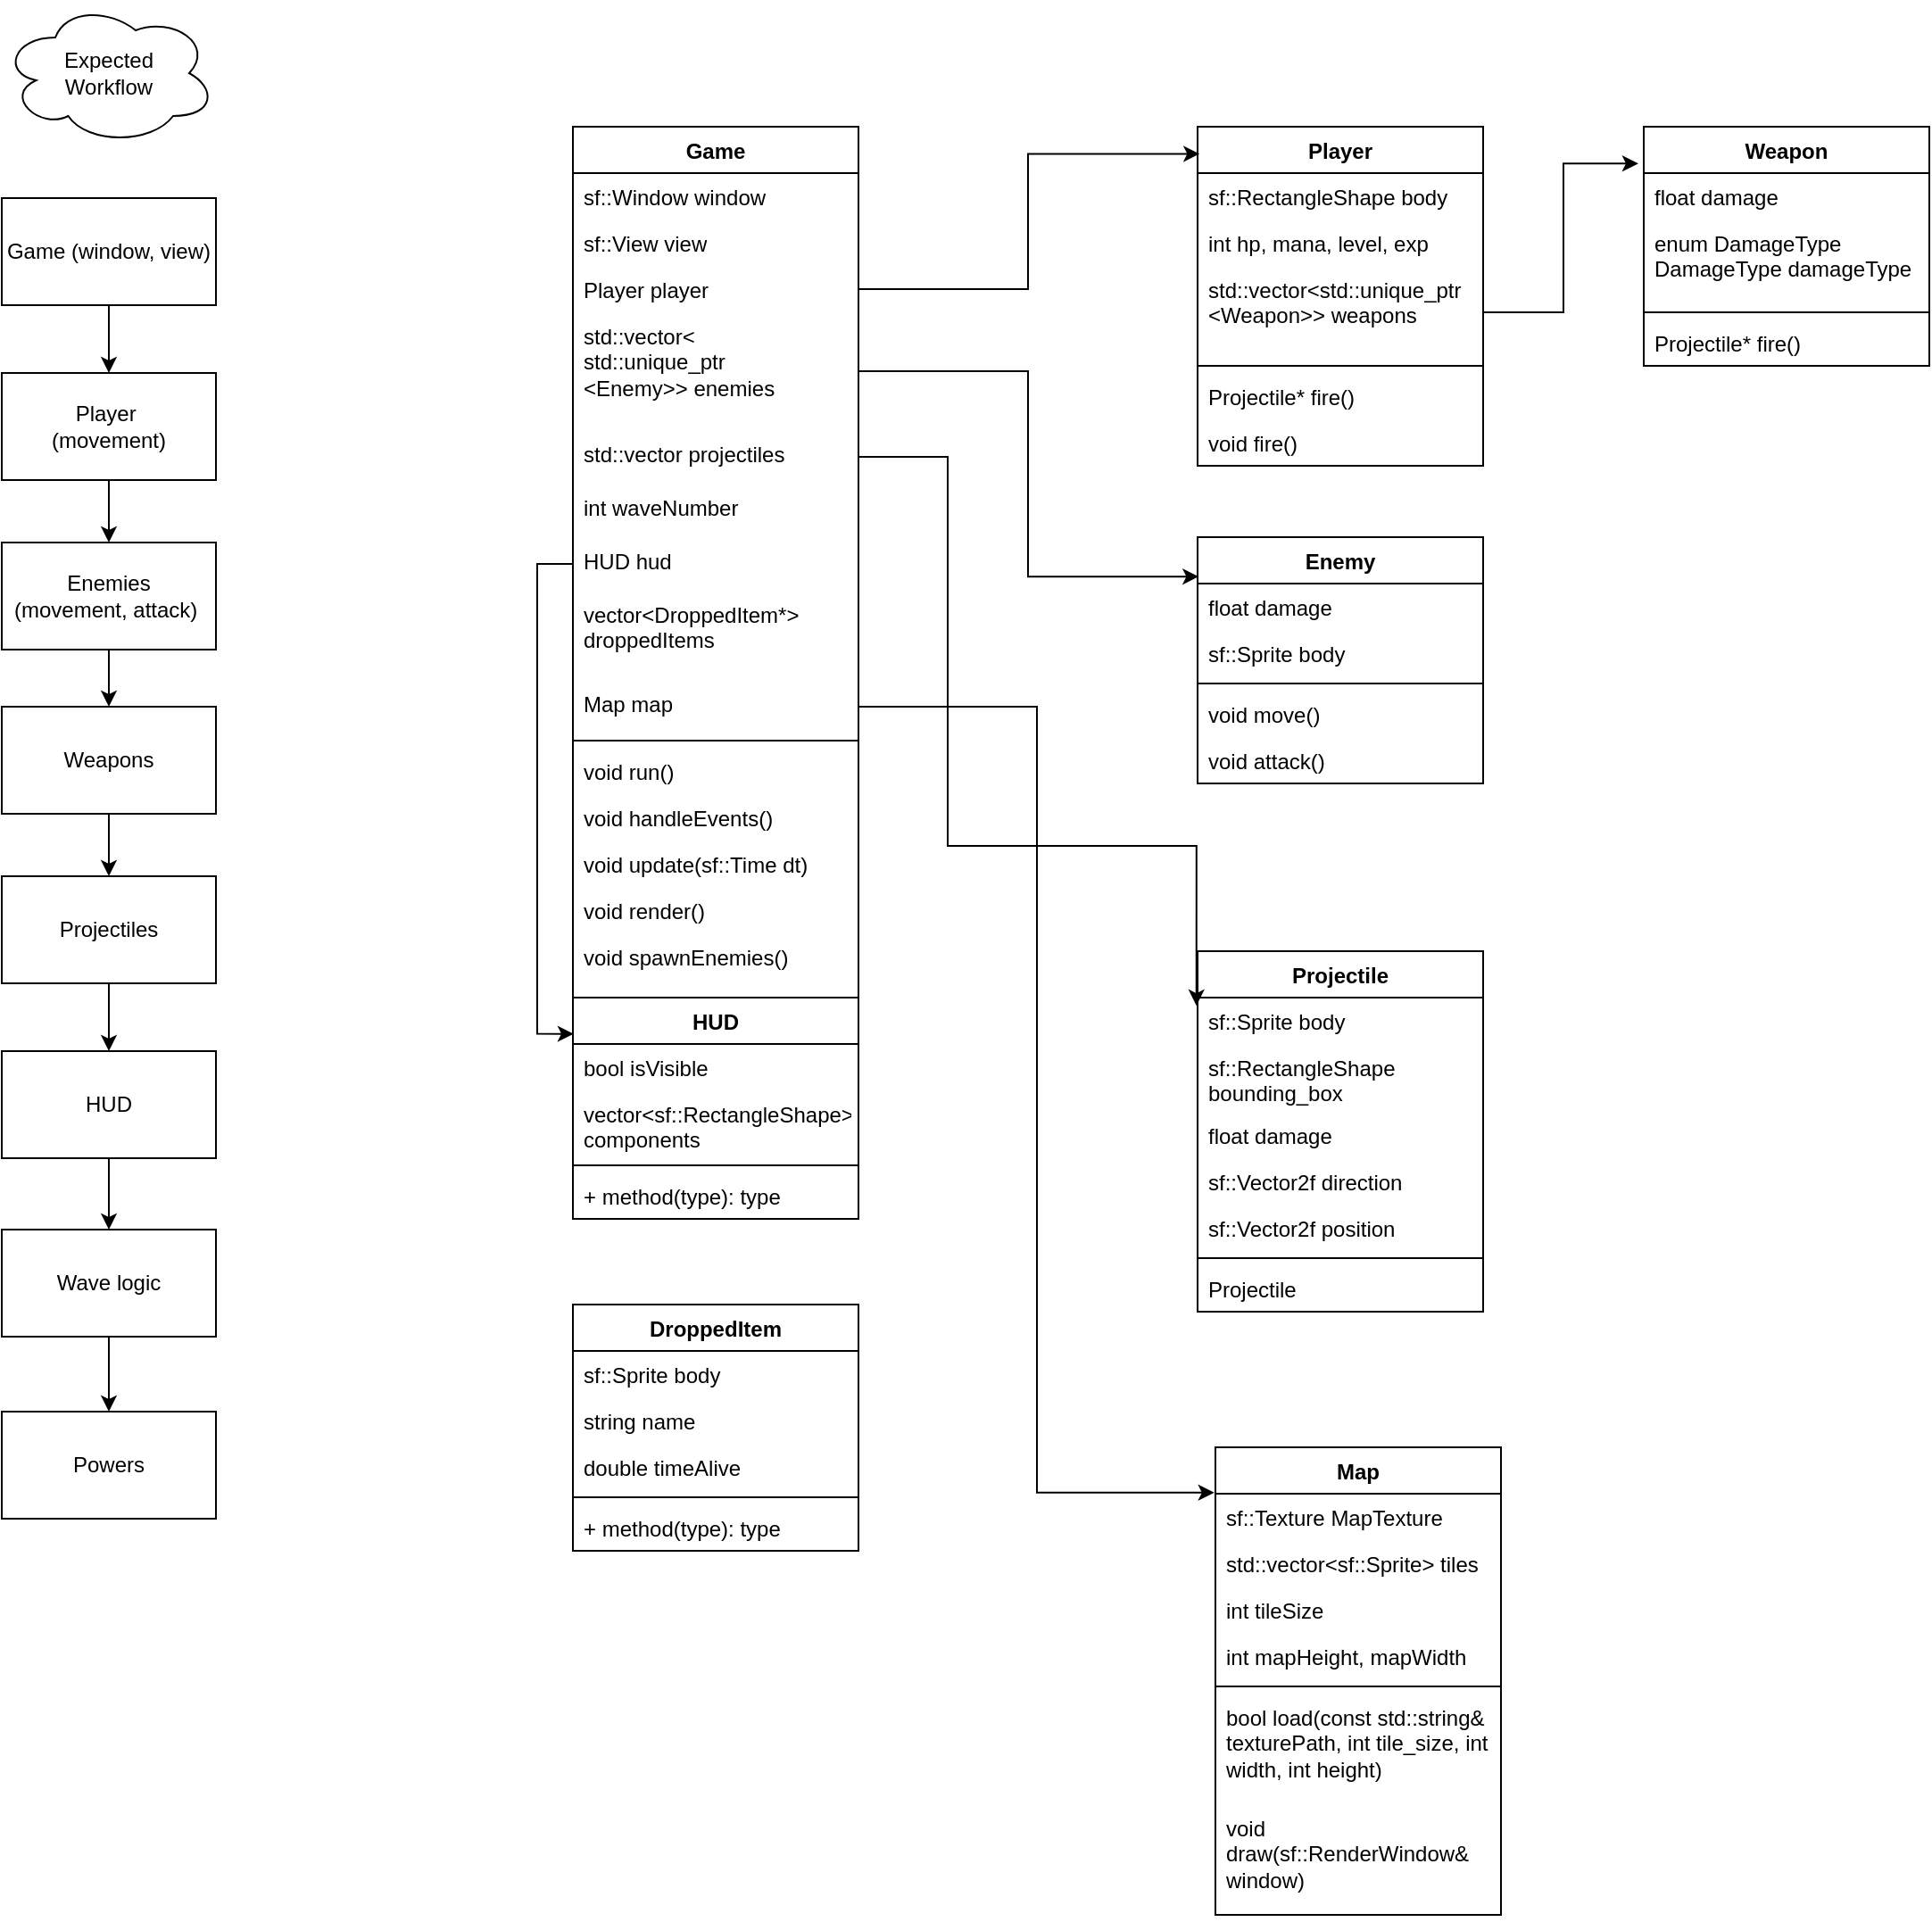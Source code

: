 <mxfile version="27.0.6">
  <diagram name="Page-1" id="6W56YoG6vN-3n1zgZjdf">
    <mxGraphModel dx="1389" dy="887" grid="1" gridSize="10" guides="1" tooltips="1" connect="1" arrows="1" fold="1" page="1" pageScale="1" pageWidth="1169" pageHeight="827" math="0" shadow="0">
      <root>
        <mxCell id="0" />
        <mxCell id="1" parent="0" />
        <mxCell id="QCkP-DEd0vShCooZHFoH-1" value="Game" style="swimlane;fontStyle=1;align=center;verticalAlign=top;childLayout=stackLayout;horizontal=1;startSize=26;horizontalStack=0;resizeParent=1;resizeParentMax=0;resizeLast=0;collapsible=1;marginBottom=0;whiteSpace=wrap;html=1;" parent="1" vertex="1">
          <mxGeometry x="370" y="80" width="160" height="504" as="geometry" />
        </mxCell>
        <mxCell id="QCkP-DEd0vShCooZHFoH-2" value="sf::Window window" style="text;strokeColor=none;fillColor=none;align=left;verticalAlign=top;spacingLeft=4;spacingRight=4;overflow=hidden;rotatable=0;points=[[0,0.5],[1,0.5]];portConstraint=eastwest;whiteSpace=wrap;html=1;" parent="QCkP-DEd0vShCooZHFoH-1" vertex="1">
          <mxGeometry y="26" width="160" height="26" as="geometry" />
        </mxCell>
        <mxCell id="QCkP-DEd0vShCooZHFoH-5" value="sf::View view" style="text;strokeColor=none;fillColor=none;align=left;verticalAlign=top;spacingLeft=4;spacingRight=4;overflow=hidden;rotatable=0;points=[[0,0.5],[1,0.5]];portConstraint=eastwest;whiteSpace=wrap;html=1;" parent="QCkP-DEd0vShCooZHFoH-1" vertex="1">
          <mxGeometry y="52" width="160" height="26" as="geometry" />
        </mxCell>
        <mxCell id="QCkP-DEd0vShCooZHFoH-6" value="Player player" style="text;strokeColor=none;fillColor=none;align=left;verticalAlign=top;spacingLeft=4;spacingRight=4;overflow=hidden;rotatable=0;points=[[0,0.5],[1,0.5]];portConstraint=eastwest;whiteSpace=wrap;html=1;" parent="QCkP-DEd0vShCooZHFoH-1" vertex="1">
          <mxGeometry y="78" width="160" height="26" as="geometry" />
        </mxCell>
        <mxCell id="QCkP-DEd0vShCooZHFoH-8" value="std::vector&amp;lt;&lt;div&gt;std::unique_ptr&lt;/div&gt;&lt;div&gt;&amp;lt;Enemy&amp;gt;&amp;gt; enemies&amp;nbsp;&lt;/div&gt;" style="text;strokeColor=none;fillColor=none;align=left;verticalAlign=top;spacingLeft=4;spacingRight=4;overflow=hidden;rotatable=0;points=[[0,0.5],[1,0.5]];portConstraint=eastwest;whiteSpace=wrap;html=1;" parent="QCkP-DEd0vShCooZHFoH-1" vertex="1">
          <mxGeometry y="104" width="160" height="66" as="geometry" />
        </mxCell>
        <mxCell id="QCkP-DEd0vShCooZHFoH-9" value="std::vector projectiles" style="text;strokeColor=none;fillColor=none;align=left;verticalAlign=top;spacingLeft=4;spacingRight=4;overflow=hidden;rotatable=0;points=[[0,0.5],[1,0.5]];portConstraint=eastwest;whiteSpace=wrap;html=1;" parent="QCkP-DEd0vShCooZHFoH-1" vertex="1">
          <mxGeometry y="170" width="160" height="30" as="geometry" />
        </mxCell>
        <mxCell id="QCkP-DEd0vShCooZHFoH-10" value="int waveNumber" style="text;strokeColor=none;fillColor=none;align=left;verticalAlign=top;spacingLeft=4;spacingRight=4;overflow=hidden;rotatable=0;points=[[0,0.5],[1,0.5]];portConstraint=eastwest;whiteSpace=wrap;html=1;" parent="QCkP-DEd0vShCooZHFoH-1" vertex="1">
          <mxGeometry y="200" width="160" height="30" as="geometry" />
        </mxCell>
        <mxCell id="QCkP-DEd0vShCooZHFoH-11" value="HUD hud&amp;nbsp;" style="text;strokeColor=none;fillColor=none;align=left;verticalAlign=top;spacingLeft=4;spacingRight=4;overflow=hidden;rotatable=0;points=[[0,0.5],[1,0.5]];portConstraint=eastwest;whiteSpace=wrap;html=1;" parent="QCkP-DEd0vShCooZHFoH-1" vertex="1">
          <mxGeometry y="230" width="160" height="30" as="geometry" />
        </mxCell>
        <mxCell id="u_Qp6DeJjfX58o6_9atq-18" value="vector&amp;lt;DroppedItem*&amp;gt; droppedItems" style="text;strokeColor=none;fillColor=none;align=left;verticalAlign=top;spacingLeft=4;spacingRight=4;overflow=hidden;rotatable=0;points=[[0,0.5],[1,0.5]];portConstraint=eastwest;whiteSpace=wrap;html=1;" vertex="1" parent="QCkP-DEd0vShCooZHFoH-1">
          <mxGeometry y="260" width="160" height="50" as="geometry" />
        </mxCell>
        <mxCell id="u_Qp6DeJjfX58o6_9atq-11" value="Map map" style="text;strokeColor=none;fillColor=none;align=left;verticalAlign=top;spacingLeft=4;spacingRight=4;overflow=hidden;rotatable=0;points=[[0,0.5],[1,0.5]];portConstraint=eastwest;whiteSpace=wrap;html=1;" vertex="1" parent="QCkP-DEd0vShCooZHFoH-1">
          <mxGeometry y="310" width="160" height="30" as="geometry" />
        </mxCell>
        <mxCell id="QCkP-DEd0vShCooZHFoH-3" value="" style="line;strokeWidth=1;fillColor=none;align=left;verticalAlign=middle;spacingTop=-1;spacingLeft=3;spacingRight=3;rotatable=0;labelPosition=right;points=[];portConstraint=eastwest;strokeColor=inherit;" parent="QCkP-DEd0vShCooZHFoH-1" vertex="1">
          <mxGeometry y="340" width="160" height="8" as="geometry" />
        </mxCell>
        <mxCell id="QCkP-DEd0vShCooZHFoH-4" value="void run()" style="text;strokeColor=none;fillColor=none;align=left;verticalAlign=top;spacingLeft=4;spacingRight=4;overflow=hidden;rotatable=0;points=[[0,0.5],[1,0.5]];portConstraint=eastwest;whiteSpace=wrap;html=1;" parent="QCkP-DEd0vShCooZHFoH-1" vertex="1">
          <mxGeometry y="348" width="160" height="26" as="geometry" />
        </mxCell>
        <mxCell id="QCkP-DEd0vShCooZHFoH-12" value="void handleEvents()&lt;div&gt;&lt;br/&gt;&lt;/div&gt;" style="text;strokeColor=none;fillColor=none;align=left;verticalAlign=top;spacingLeft=4;spacingRight=4;overflow=hidden;rotatable=0;points=[[0,0.5],[1,0.5]];portConstraint=eastwest;whiteSpace=wrap;html=1;" parent="QCkP-DEd0vShCooZHFoH-1" vertex="1">
          <mxGeometry y="374" width="160" height="26" as="geometry" />
        </mxCell>
        <mxCell id="QCkP-DEd0vShCooZHFoH-13" value="&lt;div&gt;void update(sf::Time dt)&amp;nbsp;&lt;/div&gt;" style="text;strokeColor=none;fillColor=none;align=left;verticalAlign=top;spacingLeft=4;spacingRight=4;overflow=hidden;rotatable=0;points=[[0,0.5],[1,0.5]];portConstraint=eastwest;whiteSpace=wrap;html=1;" parent="QCkP-DEd0vShCooZHFoH-1" vertex="1">
          <mxGeometry y="400" width="160" height="26" as="geometry" />
        </mxCell>
        <mxCell id="QCkP-DEd0vShCooZHFoH-14" value="&lt;div&gt;void render()&lt;br/&gt;&lt;/div&gt;" style="text;strokeColor=none;fillColor=none;align=left;verticalAlign=top;spacingLeft=4;spacingRight=4;overflow=hidden;rotatable=0;points=[[0,0.5],[1,0.5]];portConstraint=eastwest;whiteSpace=wrap;html=1;" parent="QCkP-DEd0vShCooZHFoH-1" vertex="1">
          <mxGeometry y="426" width="160" height="26" as="geometry" />
        </mxCell>
        <mxCell id="QCkP-DEd0vShCooZHFoH-15" value="&lt;div&gt;void spawnEnemies()&lt;br/&gt;&lt;br&gt;&lt;/div&gt;" style="text;strokeColor=none;fillColor=none;align=left;verticalAlign=top;spacingLeft=4;spacingRight=4;overflow=hidden;rotatable=0;points=[[0,0.5],[1,0.5]];portConstraint=eastwest;whiteSpace=wrap;html=1;" parent="QCkP-DEd0vShCooZHFoH-1" vertex="1">
          <mxGeometry y="452" width="160" height="26" as="geometry" />
        </mxCell>
        <mxCell id="QCkP-DEd0vShCooZHFoH-16" value="&lt;div&gt;void updateWave()&lt;/div&gt;" style="text;strokeColor=none;fillColor=none;align=left;verticalAlign=top;spacingLeft=4;spacingRight=4;overflow=hidden;rotatable=0;points=[[0,0.5],[1,0.5]];portConstraint=eastwest;whiteSpace=wrap;html=1;" parent="QCkP-DEd0vShCooZHFoH-1" vertex="1">
          <mxGeometry y="478" width="160" height="26" as="geometry" />
        </mxCell>
        <mxCell id="QCkP-DEd0vShCooZHFoH-17" value="Player" style="swimlane;fontStyle=1;align=center;verticalAlign=top;childLayout=stackLayout;horizontal=1;startSize=26;horizontalStack=0;resizeParent=1;resizeParentMax=0;resizeLast=0;collapsible=1;marginBottom=0;whiteSpace=wrap;html=1;" parent="1" vertex="1">
          <mxGeometry x="720" y="80" width="160" height="190" as="geometry" />
        </mxCell>
        <mxCell id="QCkP-DEd0vShCooZHFoH-18" value="sf::RectangleShape body" style="text;strokeColor=none;fillColor=none;align=left;verticalAlign=top;spacingLeft=4;spacingRight=4;overflow=hidden;rotatable=0;points=[[0,0.5],[1,0.5]];portConstraint=eastwest;whiteSpace=wrap;html=1;" parent="QCkP-DEd0vShCooZHFoH-17" vertex="1">
          <mxGeometry y="26" width="160" height="26" as="geometry" />
        </mxCell>
        <mxCell id="QCkP-DEd0vShCooZHFoH-21" value="int hp, mana, level, exp&lt;div&gt;&lt;br/&gt;&lt;/div&gt;" style="text;strokeColor=none;fillColor=none;align=left;verticalAlign=top;spacingLeft=4;spacingRight=4;overflow=hidden;rotatable=0;points=[[0,0.5],[1,0.5]];portConstraint=eastwest;whiteSpace=wrap;html=1;" parent="QCkP-DEd0vShCooZHFoH-17" vertex="1">
          <mxGeometry y="52" width="160" height="26" as="geometry" />
        </mxCell>
        <mxCell id="QCkP-DEd0vShCooZHFoH-22" value="&lt;div&gt;std::vector&amp;lt;std::unique_ptr&lt;/div&gt;&lt;div&gt;&amp;lt;Weapon&amp;gt;&amp;gt; weapons&lt;/div&gt;" style="text;strokeColor=none;fillColor=none;align=left;verticalAlign=top;spacingLeft=4;spacingRight=4;overflow=hidden;rotatable=0;points=[[0,0.5],[1,0.5]];portConstraint=eastwest;whiteSpace=wrap;html=1;" parent="QCkP-DEd0vShCooZHFoH-17" vertex="1">
          <mxGeometry y="78" width="160" height="52" as="geometry" />
        </mxCell>
        <mxCell id="QCkP-DEd0vShCooZHFoH-19" value="" style="line;strokeWidth=1;fillColor=none;align=left;verticalAlign=middle;spacingTop=-1;spacingLeft=3;spacingRight=3;rotatable=0;labelPosition=right;points=[];portConstraint=eastwest;strokeColor=inherit;" parent="QCkP-DEd0vShCooZHFoH-17" vertex="1">
          <mxGeometry y="130" width="160" height="8" as="geometry" />
        </mxCell>
        <mxCell id="QCkP-DEd0vShCooZHFoH-20" value="Projectile* fire()" style="text;strokeColor=none;fillColor=none;align=left;verticalAlign=top;spacingLeft=4;spacingRight=4;overflow=hidden;rotatable=0;points=[[0,0.5],[1,0.5]];portConstraint=eastwest;whiteSpace=wrap;html=1;" parent="QCkP-DEd0vShCooZHFoH-17" vertex="1">
          <mxGeometry y="138" width="160" height="26" as="geometry" />
        </mxCell>
        <mxCell id="u_Qp6DeJjfX58o6_9atq-1" value="void fire()" style="text;strokeColor=none;fillColor=none;align=left;verticalAlign=top;spacingLeft=4;spacingRight=4;overflow=hidden;rotatable=0;points=[[0,0.5],[1,0.5]];portConstraint=eastwest;whiteSpace=wrap;html=1;" vertex="1" parent="QCkP-DEd0vShCooZHFoH-17">
          <mxGeometry y="164" width="160" height="26" as="geometry" />
        </mxCell>
        <mxCell id="QCkP-DEd0vShCooZHFoH-32" value="" style="edgeStyle=orthogonalEdgeStyle;rounded=0;orthogonalLoop=1;jettySize=auto;html=1;" parent="1" source="QCkP-DEd0vShCooZHFoH-23" target="QCkP-DEd0vShCooZHFoH-24" edge="1">
          <mxGeometry relative="1" as="geometry" />
        </mxCell>
        <mxCell id="QCkP-DEd0vShCooZHFoH-23" value="&lt;div&gt;Game (window, view)&lt;/div&gt;" style="rounded=0;whiteSpace=wrap;html=1;" parent="1" vertex="1">
          <mxGeometry x="50" y="120" width="120" height="60" as="geometry" />
        </mxCell>
        <mxCell id="QCkP-DEd0vShCooZHFoH-33" value="" style="edgeStyle=orthogonalEdgeStyle;rounded=0;orthogonalLoop=1;jettySize=auto;html=1;" parent="1" source="QCkP-DEd0vShCooZHFoH-24" target="QCkP-DEd0vShCooZHFoH-25" edge="1">
          <mxGeometry relative="1" as="geometry" />
        </mxCell>
        <mxCell id="QCkP-DEd0vShCooZHFoH-24" value="Player&amp;nbsp;&lt;div&gt;(movement)&lt;/div&gt;" style="rounded=0;whiteSpace=wrap;html=1;" parent="1" vertex="1">
          <mxGeometry x="50" y="218" width="120" height="60" as="geometry" />
        </mxCell>
        <mxCell id="QCkP-DEd0vShCooZHFoH-34" value="" style="edgeStyle=orthogonalEdgeStyle;rounded=0;orthogonalLoop=1;jettySize=auto;html=1;" parent="1" source="QCkP-DEd0vShCooZHFoH-25" target="QCkP-DEd0vShCooZHFoH-26" edge="1">
          <mxGeometry relative="1" as="geometry" />
        </mxCell>
        <mxCell id="QCkP-DEd0vShCooZHFoH-25" value="Enemies&lt;div&gt;(movement, attack)&amp;nbsp;&lt;/div&gt;" style="rounded=0;whiteSpace=wrap;html=1;" parent="1" vertex="1">
          <mxGeometry x="50" y="313" width="120" height="60" as="geometry" />
        </mxCell>
        <mxCell id="QCkP-DEd0vShCooZHFoH-35" value="" style="edgeStyle=orthogonalEdgeStyle;rounded=0;orthogonalLoop=1;jettySize=auto;html=1;" parent="1" source="QCkP-DEd0vShCooZHFoH-26" target="QCkP-DEd0vShCooZHFoH-27" edge="1">
          <mxGeometry relative="1" as="geometry" />
        </mxCell>
        <mxCell id="QCkP-DEd0vShCooZHFoH-26" value="Weapons" style="rounded=0;whiteSpace=wrap;html=1;" parent="1" vertex="1">
          <mxGeometry x="50" y="405" width="120" height="60" as="geometry" />
        </mxCell>
        <mxCell id="QCkP-DEd0vShCooZHFoH-36" value="" style="edgeStyle=orthogonalEdgeStyle;rounded=0;orthogonalLoop=1;jettySize=auto;html=1;" parent="1" source="QCkP-DEd0vShCooZHFoH-27" target="QCkP-DEd0vShCooZHFoH-28" edge="1">
          <mxGeometry relative="1" as="geometry" />
        </mxCell>
        <mxCell id="QCkP-DEd0vShCooZHFoH-27" value="Projectiles" style="rounded=0;whiteSpace=wrap;html=1;" parent="1" vertex="1">
          <mxGeometry x="50" y="500" width="120" height="60" as="geometry" />
        </mxCell>
        <mxCell id="QCkP-DEd0vShCooZHFoH-37" value="" style="edgeStyle=orthogonalEdgeStyle;rounded=0;orthogonalLoop=1;jettySize=auto;html=1;" parent="1" source="QCkP-DEd0vShCooZHFoH-28" target="QCkP-DEd0vShCooZHFoH-29" edge="1">
          <mxGeometry relative="1" as="geometry" />
        </mxCell>
        <mxCell id="QCkP-DEd0vShCooZHFoH-28" value="HUD" style="rounded=0;whiteSpace=wrap;html=1;" parent="1" vertex="1">
          <mxGeometry x="50" y="598" width="120" height="60" as="geometry" />
        </mxCell>
        <mxCell id="QCkP-DEd0vShCooZHFoH-38" value="" style="edgeStyle=orthogonalEdgeStyle;rounded=0;orthogonalLoop=1;jettySize=auto;html=1;" parent="1" source="QCkP-DEd0vShCooZHFoH-29" edge="1">
          <mxGeometry relative="1" as="geometry">
            <mxPoint x="110" y="800" as="targetPoint" />
          </mxGeometry>
        </mxCell>
        <mxCell id="QCkP-DEd0vShCooZHFoH-29" value="Wave logic" style="rounded=0;whiteSpace=wrap;html=1;" parent="1" vertex="1">
          <mxGeometry x="50" y="698" width="120" height="60" as="geometry" />
        </mxCell>
        <mxCell id="QCkP-DEd0vShCooZHFoH-30" value="Powers" style="rounded=0;whiteSpace=wrap;html=1;" parent="1" vertex="1">
          <mxGeometry x="50" y="800" width="120" height="60" as="geometry" />
        </mxCell>
        <mxCell id="QCkP-DEd0vShCooZHFoH-39" value="&lt;div&gt;Expected&lt;/div&gt;Workflow" style="ellipse;shape=cloud;whiteSpace=wrap;html=1;" parent="1" vertex="1">
          <mxGeometry x="50" y="10" width="120" height="80" as="geometry" />
        </mxCell>
        <mxCell id="QCkP-DEd0vShCooZHFoH-47" value="Enemy" style="swimlane;fontStyle=1;align=center;verticalAlign=top;childLayout=stackLayout;horizontal=1;startSize=26;horizontalStack=0;resizeParent=1;resizeParentMax=0;resizeLast=0;collapsible=1;marginBottom=0;whiteSpace=wrap;html=1;" parent="1" vertex="1">
          <mxGeometry x="720" y="310" width="160" height="138" as="geometry" />
        </mxCell>
        <mxCell id="QCkP-DEd0vShCooZHFoH-48" value="float damage" style="text;strokeColor=none;fillColor=none;align=left;verticalAlign=top;spacingLeft=4;spacingRight=4;overflow=hidden;rotatable=0;points=[[0,0.5],[1,0.5]];portConstraint=eastwest;whiteSpace=wrap;html=1;" parent="QCkP-DEd0vShCooZHFoH-47" vertex="1">
          <mxGeometry y="26" width="160" height="26" as="geometry" />
        </mxCell>
        <mxCell id="u_Qp6DeJjfX58o6_9atq-14" value="sf::Sprite body" style="text;strokeColor=none;fillColor=none;align=left;verticalAlign=top;spacingLeft=4;spacingRight=4;overflow=hidden;rotatable=0;points=[[0,0.5],[1,0.5]];portConstraint=eastwest;whiteSpace=wrap;html=1;" vertex="1" parent="QCkP-DEd0vShCooZHFoH-47">
          <mxGeometry y="52" width="160" height="26" as="geometry" />
        </mxCell>
        <mxCell id="QCkP-DEd0vShCooZHFoH-49" value="" style="line;strokeWidth=1;fillColor=none;align=left;verticalAlign=middle;spacingTop=-1;spacingLeft=3;spacingRight=3;rotatable=0;labelPosition=right;points=[];portConstraint=eastwest;strokeColor=inherit;" parent="QCkP-DEd0vShCooZHFoH-47" vertex="1">
          <mxGeometry y="78" width="160" height="8" as="geometry" />
        </mxCell>
        <mxCell id="QCkP-DEd0vShCooZHFoH-50" value="void move()&lt;div&gt;&lt;br&gt;&lt;/div&gt;" style="text;strokeColor=none;fillColor=none;align=left;verticalAlign=top;spacingLeft=4;spacingRight=4;overflow=hidden;rotatable=0;points=[[0,0.5],[1,0.5]];portConstraint=eastwest;whiteSpace=wrap;html=1;" parent="QCkP-DEd0vShCooZHFoH-47" vertex="1">
          <mxGeometry y="86" width="160" height="26" as="geometry" />
        </mxCell>
        <mxCell id="u_Qp6DeJjfX58o6_9atq-17" value="&lt;div&gt;void attack()&lt;/div&gt;" style="text;strokeColor=none;fillColor=none;align=left;verticalAlign=top;spacingLeft=4;spacingRight=4;overflow=hidden;rotatable=0;points=[[0,0.5],[1,0.5]];portConstraint=eastwest;whiteSpace=wrap;html=1;" vertex="1" parent="QCkP-DEd0vShCooZHFoH-47">
          <mxGeometry y="112" width="160" height="26" as="geometry" />
        </mxCell>
        <mxCell id="QCkP-DEd0vShCooZHFoH-52" style="edgeStyle=orthogonalEdgeStyle;rounded=0;orthogonalLoop=1;jettySize=auto;html=1;exitX=1;exitY=0.5;exitDx=0;exitDy=0;entryX=0.007;entryY=0.08;entryDx=0;entryDy=0;entryPerimeter=0;" parent="1" source="QCkP-DEd0vShCooZHFoH-6" target="QCkP-DEd0vShCooZHFoH-17" edge="1">
          <mxGeometry relative="1" as="geometry" />
        </mxCell>
        <mxCell id="QCkP-DEd0vShCooZHFoH-53" style="edgeStyle=orthogonalEdgeStyle;rounded=0;orthogonalLoop=1;jettySize=auto;html=1;exitX=1;exitY=0.5;exitDx=0;exitDy=0;entryX=0.004;entryY=0.16;entryDx=0;entryDy=0;entryPerimeter=0;" parent="1" source="QCkP-DEd0vShCooZHFoH-8" target="QCkP-DEd0vShCooZHFoH-47" edge="1">
          <mxGeometry relative="1" as="geometry" />
        </mxCell>
        <mxCell id="QCkP-DEd0vShCooZHFoH-54" value="Projectile" style="swimlane;fontStyle=1;align=center;verticalAlign=top;childLayout=stackLayout;horizontal=1;startSize=26;horizontalStack=0;resizeParent=1;resizeParentMax=0;resizeLast=0;collapsible=1;marginBottom=0;whiteSpace=wrap;html=1;" parent="1" vertex="1">
          <mxGeometry x="720" y="542" width="160" height="202" as="geometry" />
        </mxCell>
        <mxCell id="QCkP-DEd0vShCooZHFoH-55" value="sf::Sprite body" style="text;strokeColor=none;fillColor=none;align=left;verticalAlign=top;spacingLeft=4;spacingRight=4;overflow=hidden;rotatable=0;points=[[0,0.5],[1,0.5]];portConstraint=eastwest;whiteSpace=wrap;html=1;" parent="QCkP-DEd0vShCooZHFoH-54" vertex="1">
          <mxGeometry y="26" width="160" height="26" as="geometry" />
        </mxCell>
        <mxCell id="u_Qp6DeJjfX58o6_9atq-16" value="sf::RectangleShape bounding_box" style="text;strokeColor=none;fillColor=none;align=left;verticalAlign=top;spacingLeft=4;spacingRight=4;overflow=hidden;rotatable=0;points=[[0,0.5],[1,0.5]];portConstraint=eastwest;whiteSpace=wrap;html=1;" vertex="1" parent="QCkP-DEd0vShCooZHFoH-54">
          <mxGeometry y="52" width="160" height="38" as="geometry" />
        </mxCell>
        <mxCell id="u_Qp6DeJjfX58o6_9atq-15" value="float damage&amp;nbsp;" style="text;strokeColor=none;fillColor=none;align=left;verticalAlign=top;spacingLeft=4;spacingRight=4;overflow=hidden;rotatable=0;points=[[0,0.5],[1,0.5]];portConstraint=eastwest;whiteSpace=wrap;html=1;" vertex="1" parent="QCkP-DEd0vShCooZHFoH-54">
          <mxGeometry y="90" width="160" height="26" as="geometry" />
        </mxCell>
        <mxCell id="u_Qp6DeJjfX58o6_9atq-25" value="sf::Vector2f direction" style="text;strokeColor=none;fillColor=none;align=left;verticalAlign=top;spacingLeft=4;spacingRight=4;overflow=hidden;rotatable=0;points=[[0,0.5],[1,0.5]];portConstraint=eastwest;whiteSpace=wrap;html=1;" vertex="1" parent="QCkP-DEd0vShCooZHFoH-54">
          <mxGeometry y="116" width="160" height="26" as="geometry" />
        </mxCell>
        <mxCell id="u_Qp6DeJjfX58o6_9atq-26" value="sf::Vector2f position" style="text;strokeColor=none;fillColor=none;align=left;verticalAlign=top;spacingLeft=4;spacingRight=4;overflow=hidden;rotatable=0;points=[[0,0.5],[1,0.5]];portConstraint=eastwest;whiteSpace=wrap;html=1;" vertex="1" parent="QCkP-DEd0vShCooZHFoH-54">
          <mxGeometry y="142" width="160" height="26" as="geometry" />
        </mxCell>
        <mxCell id="QCkP-DEd0vShCooZHFoH-56" value="" style="line;strokeWidth=1;fillColor=none;align=left;verticalAlign=middle;spacingTop=-1;spacingLeft=3;spacingRight=3;rotatable=0;labelPosition=right;points=[];portConstraint=eastwest;strokeColor=inherit;" parent="QCkP-DEd0vShCooZHFoH-54" vertex="1">
          <mxGeometry y="168" width="160" height="8" as="geometry" />
        </mxCell>
        <mxCell id="QCkP-DEd0vShCooZHFoH-57" value="Projectile" style="text;strokeColor=none;fillColor=none;align=left;verticalAlign=top;spacingLeft=4;spacingRight=4;overflow=hidden;rotatable=0;points=[[0,0.5],[1,0.5]];portConstraint=eastwest;whiteSpace=wrap;html=1;" parent="QCkP-DEd0vShCooZHFoH-54" vertex="1">
          <mxGeometry y="176" width="160" height="26" as="geometry" />
        </mxCell>
        <mxCell id="QCkP-DEd0vShCooZHFoH-58" style="edgeStyle=orthogonalEdgeStyle;rounded=0;orthogonalLoop=1;jettySize=auto;html=1;exitX=1;exitY=0.5;exitDx=0;exitDy=0;entryX=-0.004;entryY=0.151;entryDx=0;entryDy=0;entryPerimeter=0;" parent="1" source="QCkP-DEd0vShCooZHFoH-9" target="QCkP-DEd0vShCooZHFoH-54" edge="1">
          <mxGeometry relative="1" as="geometry">
            <Array as="points">
              <mxPoint x="580" y="265" />
              <mxPoint x="580" y="483" />
            </Array>
          </mxGeometry>
        </mxCell>
        <mxCell id="QCkP-DEd0vShCooZHFoH-59" value="Weapon" style="swimlane;fontStyle=1;align=center;verticalAlign=top;childLayout=stackLayout;horizontal=1;startSize=26;horizontalStack=0;resizeParent=1;resizeParentMax=0;resizeLast=0;collapsible=1;marginBottom=0;whiteSpace=wrap;html=1;" parent="1" vertex="1">
          <mxGeometry x="970" y="80" width="160" height="134" as="geometry" />
        </mxCell>
        <mxCell id="QCkP-DEd0vShCooZHFoH-60" value="float damage" style="text;strokeColor=none;fillColor=none;align=left;verticalAlign=top;spacingLeft=4;spacingRight=4;overflow=hidden;rotatable=0;points=[[0,0.5],[1,0.5]];portConstraint=eastwest;whiteSpace=wrap;html=1;" parent="QCkP-DEd0vShCooZHFoH-59" vertex="1">
          <mxGeometry y="26" width="160" height="26" as="geometry" />
        </mxCell>
        <mxCell id="u_Qp6DeJjfX58o6_9atq-2" value="enum DamageType&lt;div&gt;DamageType damageType&lt;/div&gt;" style="text;strokeColor=none;fillColor=none;align=left;verticalAlign=top;spacingLeft=4;spacingRight=4;overflow=hidden;rotatable=0;points=[[0,0.5],[1,0.5]];portConstraint=eastwest;whiteSpace=wrap;html=1;" vertex="1" parent="QCkP-DEd0vShCooZHFoH-59">
          <mxGeometry y="52" width="160" height="48" as="geometry" />
        </mxCell>
        <mxCell id="QCkP-DEd0vShCooZHFoH-61" value="" style="line;strokeWidth=1;fillColor=none;align=left;verticalAlign=middle;spacingTop=-1;spacingLeft=3;spacingRight=3;rotatable=0;labelPosition=right;points=[];portConstraint=eastwest;strokeColor=inherit;" parent="QCkP-DEd0vShCooZHFoH-59" vertex="1">
          <mxGeometry y="100" width="160" height="8" as="geometry" />
        </mxCell>
        <mxCell id="QCkP-DEd0vShCooZHFoH-62" value="Projectile* fire()" style="text;strokeColor=none;fillColor=none;align=left;verticalAlign=top;spacingLeft=4;spacingRight=4;overflow=hidden;rotatable=0;points=[[0,0.5],[1,0.5]];portConstraint=eastwest;whiteSpace=wrap;html=1;" parent="QCkP-DEd0vShCooZHFoH-59" vertex="1">
          <mxGeometry y="108" width="160" height="26" as="geometry" />
        </mxCell>
        <mxCell id="QCkP-DEd0vShCooZHFoH-63" style="edgeStyle=orthogonalEdgeStyle;rounded=0;orthogonalLoop=1;jettySize=auto;html=1;exitX=1;exitY=0.5;exitDx=0;exitDy=0;entryX=-0.019;entryY=0.154;entryDx=0;entryDy=0;entryPerimeter=0;" parent="1" source="QCkP-DEd0vShCooZHFoH-22" target="QCkP-DEd0vShCooZHFoH-59" edge="1">
          <mxGeometry relative="1" as="geometry" />
        </mxCell>
        <mxCell id="QCkP-DEd0vShCooZHFoH-64" value="HUD" style="swimlane;fontStyle=1;align=center;verticalAlign=top;childLayout=stackLayout;horizontal=1;startSize=26;horizontalStack=0;resizeParent=1;resizeParentMax=0;resizeLast=0;collapsible=1;marginBottom=0;whiteSpace=wrap;html=1;" parent="1" vertex="1">
          <mxGeometry x="370" y="568" width="160" height="124" as="geometry" />
        </mxCell>
        <mxCell id="QCkP-DEd0vShCooZHFoH-65" value="bool isVisible" style="text;strokeColor=none;fillColor=none;align=left;verticalAlign=top;spacingLeft=4;spacingRight=4;overflow=hidden;rotatable=0;points=[[0,0.5],[1,0.5]];portConstraint=eastwest;whiteSpace=wrap;html=1;" parent="QCkP-DEd0vShCooZHFoH-64" vertex="1">
          <mxGeometry y="26" width="160" height="26" as="geometry" />
        </mxCell>
        <mxCell id="u_Qp6DeJjfX58o6_9atq-3" value="vector&amp;lt;sf::RectangleShape&amp;gt; components" style="text;strokeColor=none;fillColor=none;align=left;verticalAlign=top;spacingLeft=4;spacingRight=4;overflow=hidden;rotatable=0;points=[[0,0.5],[1,0.5]];portConstraint=eastwest;whiteSpace=wrap;html=1;" vertex="1" parent="QCkP-DEd0vShCooZHFoH-64">
          <mxGeometry y="52" width="160" height="38" as="geometry" />
        </mxCell>
        <mxCell id="QCkP-DEd0vShCooZHFoH-66" value="" style="line;strokeWidth=1;fillColor=none;align=left;verticalAlign=middle;spacingTop=-1;spacingLeft=3;spacingRight=3;rotatable=0;labelPosition=right;points=[];portConstraint=eastwest;strokeColor=inherit;" parent="QCkP-DEd0vShCooZHFoH-64" vertex="1">
          <mxGeometry y="90" width="160" height="8" as="geometry" />
        </mxCell>
        <mxCell id="QCkP-DEd0vShCooZHFoH-67" value="+ method(type): type" style="text;strokeColor=none;fillColor=none;align=left;verticalAlign=top;spacingLeft=4;spacingRight=4;overflow=hidden;rotatable=0;points=[[0,0.5],[1,0.5]];portConstraint=eastwest;whiteSpace=wrap;html=1;" parent="QCkP-DEd0vShCooZHFoH-64" vertex="1">
          <mxGeometry y="98" width="160" height="26" as="geometry" />
        </mxCell>
        <mxCell id="QCkP-DEd0vShCooZHFoH-68" style="edgeStyle=orthogonalEdgeStyle;rounded=0;orthogonalLoop=1;jettySize=auto;html=1;exitX=0;exitY=0.5;exitDx=0;exitDy=0;entryX=0.003;entryY=0.164;entryDx=0;entryDy=0;entryPerimeter=0;" parent="1" source="QCkP-DEd0vShCooZHFoH-11" target="QCkP-DEd0vShCooZHFoH-64" edge="1">
          <mxGeometry relative="1" as="geometry" />
        </mxCell>
        <mxCell id="u_Qp6DeJjfX58o6_9atq-4" value="Map" style="swimlane;fontStyle=1;align=center;verticalAlign=top;childLayout=stackLayout;horizontal=1;startSize=26;horizontalStack=0;resizeParent=1;resizeParentMax=0;resizeLast=0;collapsible=1;marginBottom=0;whiteSpace=wrap;html=1;" vertex="1" parent="1">
          <mxGeometry x="730" y="820" width="160" height="262" as="geometry" />
        </mxCell>
        <mxCell id="u_Qp6DeJjfX58o6_9atq-5" value="sf::Texture MapTexture" style="text;strokeColor=none;fillColor=none;align=left;verticalAlign=top;spacingLeft=4;spacingRight=4;overflow=hidden;rotatable=0;points=[[0,0.5],[1,0.5]];portConstraint=eastwest;whiteSpace=wrap;html=1;" vertex="1" parent="u_Qp6DeJjfX58o6_9atq-4">
          <mxGeometry y="26" width="160" height="26" as="geometry" />
        </mxCell>
        <mxCell id="u_Qp6DeJjfX58o6_9atq-8" value="std::vector&amp;lt;sf::Sprite&amp;gt; tiles" style="text;strokeColor=none;fillColor=none;align=left;verticalAlign=top;spacingLeft=4;spacingRight=4;overflow=hidden;rotatable=0;points=[[0,0.5],[1,0.5]];portConstraint=eastwest;whiteSpace=wrap;html=1;" vertex="1" parent="u_Qp6DeJjfX58o6_9atq-4">
          <mxGeometry y="52" width="160" height="26" as="geometry" />
        </mxCell>
        <mxCell id="u_Qp6DeJjfX58o6_9atq-9" value="int tileSize" style="text;strokeColor=none;fillColor=none;align=left;verticalAlign=top;spacingLeft=4;spacingRight=4;overflow=hidden;rotatable=0;points=[[0,0.5],[1,0.5]];portConstraint=eastwest;whiteSpace=wrap;html=1;" vertex="1" parent="u_Qp6DeJjfX58o6_9atq-4">
          <mxGeometry y="78" width="160" height="26" as="geometry" />
        </mxCell>
        <mxCell id="u_Qp6DeJjfX58o6_9atq-10" value="int mapHeight, mapWidth" style="text;strokeColor=none;fillColor=none;align=left;verticalAlign=top;spacingLeft=4;spacingRight=4;overflow=hidden;rotatable=0;points=[[0,0.5],[1,0.5]];portConstraint=eastwest;whiteSpace=wrap;html=1;" vertex="1" parent="u_Qp6DeJjfX58o6_9atq-4">
          <mxGeometry y="104" width="160" height="26" as="geometry" />
        </mxCell>
        <mxCell id="u_Qp6DeJjfX58o6_9atq-6" value="" style="line;strokeWidth=1;fillColor=none;align=left;verticalAlign=middle;spacingTop=-1;spacingLeft=3;spacingRight=3;rotatable=0;labelPosition=right;points=[];portConstraint=eastwest;strokeColor=inherit;" vertex="1" parent="u_Qp6DeJjfX58o6_9atq-4">
          <mxGeometry y="130" width="160" height="8" as="geometry" />
        </mxCell>
        <mxCell id="u_Qp6DeJjfX58o6_9atq-7" value="bool load(const std::string&amp;amp; texturePath, int tile_size, int width, int height)" style="text;strokeColor=none;fillColor=none;align=left;verticalAlign=top;spacingLeft=4;spacingRight=4;overflow=hidden;rotatable=0;points=[[0,0.5],[1,0.5]];portConstraint=eastwest;whiteSpace=wrap;html=1;" vertex="1" parent="u_Qp6DeJjfX58o6_9atq-4">
          <mxGeometry y="138" width="160" height="62" as="geometry" />
        </mxCell>
        <mxCell id="u_Qp6DeJjfX58o6_9atq-13" value="void draw(sf::RenderWindow&amp;amp; window)" style="text;strokeColor=none;fillColor=none;align=left;verticalAlign=top;spacingLeft=4;spacingRight=4;overflow=hidden;rotatable=0;points=[[0,0.5],[1,0.5]];portConstraint=eastwest;whiteSpace=wrap;html=1;" vertex="1" parent="u_Qp6DeJjfX58o6_9atq-4">
          <mxGeometry y="200" width="160" height="62" as="geometry" />
        </mxCell>
        <mxCell id="u_Qp6DeJjfX58o6_9atq-12" style="edgeStyle=orthogonalEdgeStyle;rounded=0;orthogonalLoop=1;jettySize=auto;html=1;exitX=1;exitY=0.5;exitDx=0;exitDy=0;entryX=-0.004;entryY=0.097;entryDx=0;entryDy=0;entryPerimeter=0;" edge="1" parent="1" source="u_Qp6DeJjfX58o6_9atq-11" target="u_Qp6DeJjfX58o6_9atq-4">
          <mxGeometry relative="1" as="geometry" />
        </mxCell>
        <mxCell id="u_Qp6DeJjfX58o6_9atq-19" value="DroppedItem" style="swimlane;fontStyle=1;align=center;verticalAlign=top;childLayout=stackLayout;horizontal=1;startSize=26;horizontalStack=0;resizeParent=1;resizeParentMax=0;resizeLast=0;collapsible=1;marginBottom=0;whiteSpace=wrap;html=1;" vertex="1" parent="1">
          <mxGeometry x="370" y="740" width="160" height="138" as="geometry" />
        </mxCell>
        <mxCell id="u_Qp6DeJjfX58o6_9atq-20" value="sf::Sprite body" style="text;strokeColor=none;fillColor=none;align=left;verticalAlign=top;spacingLeft=4;spacingRight=4;overflow=hidden;rotatable=0;points=[[0,0.5],[1,0.5]];portConstraint=eastwest;whiteSpace=wrap;html=1;" vertex="1" parent="u_Qp6DeJjfX58o6_9atq-19">
          <mxGeometry y="26" width="160" height="26" as="geometry" />
        </mxCell>
        <mxCell id="u_Qp6DeJjfX58o6_9atq-23" value="string name" style="text;strokeColor=none;fillColor=none;align=left;verticalAlign=top;spacingLeft=4;spacingRight=4;overflow=hidden;rotatable=0;points=[[0,0.5],[1,0.5]];portConstraint=eastwest;whiteSpace=wrap;html=1;" vertex="1" parent="u_Qp6DeJjfX58o6_9atq-19">
          <mxGeometry y="52" width="160" height="26" as="geometry" />
        </mxCell>
        <mxCell id="u_Qp6DeJjfX58o6_9atq-24" value="double timeAlive" style="text;strokeColor=none;fillColor=none;align=left;verticalAlign=top;spacingLeft=4;spacingRight=4;overflow=hidden;rotatable=0;points=[[0,0.5],[1,0.5]];portConstraint=eastwest;whiteSpace=wrap;html=1;" vertex="1" parent="u_Qp6DeJjfX58o6_9atq-19">
          <mxGeometry y="78" width="160" height="26" as="geometry" />
        </mxCell>
        <mxCell id="u_Qp6DeJjfX58o6_9atq-21" value="" style="line;strokeWidth=1;fillColor=none;align=left;verticalAlign=middle;spacingTop=-1;spacingLeft=3;spacingRight=3;rotatable=0;labelPosition=right;points=[];portConstraint=eastwest;strokeColor=inherit;" vertex="1" parent="u_Qp6DeJjfX58o6_9atq-19">
          <mxGeometry y="104" width="160" height="8" as="geometry" />
        </mxCell>
        <mxCell id="u_Qp6DeJjfX58o6_9atq-22" value="+ method(type): type" style="text;strokeColor=none;fillColor=none;align=left;verticalAlign=top;spacingLeft=4;spacingRight=4;overflow=hidden;rotatable=0;points=[[0,0.5],[1,0.5]];portConstraint=eastwest;whiteSpace=wrap;html=1;" vertex="1" parent="u_Qp6DeJjfX58o6_9atq-19">
          <mxGeometry y="112" width="160" height="26" as="geometry" />
        </mxCell>
      </root>
    </mxGraphModel>
  </diagram>
</mxfile>
